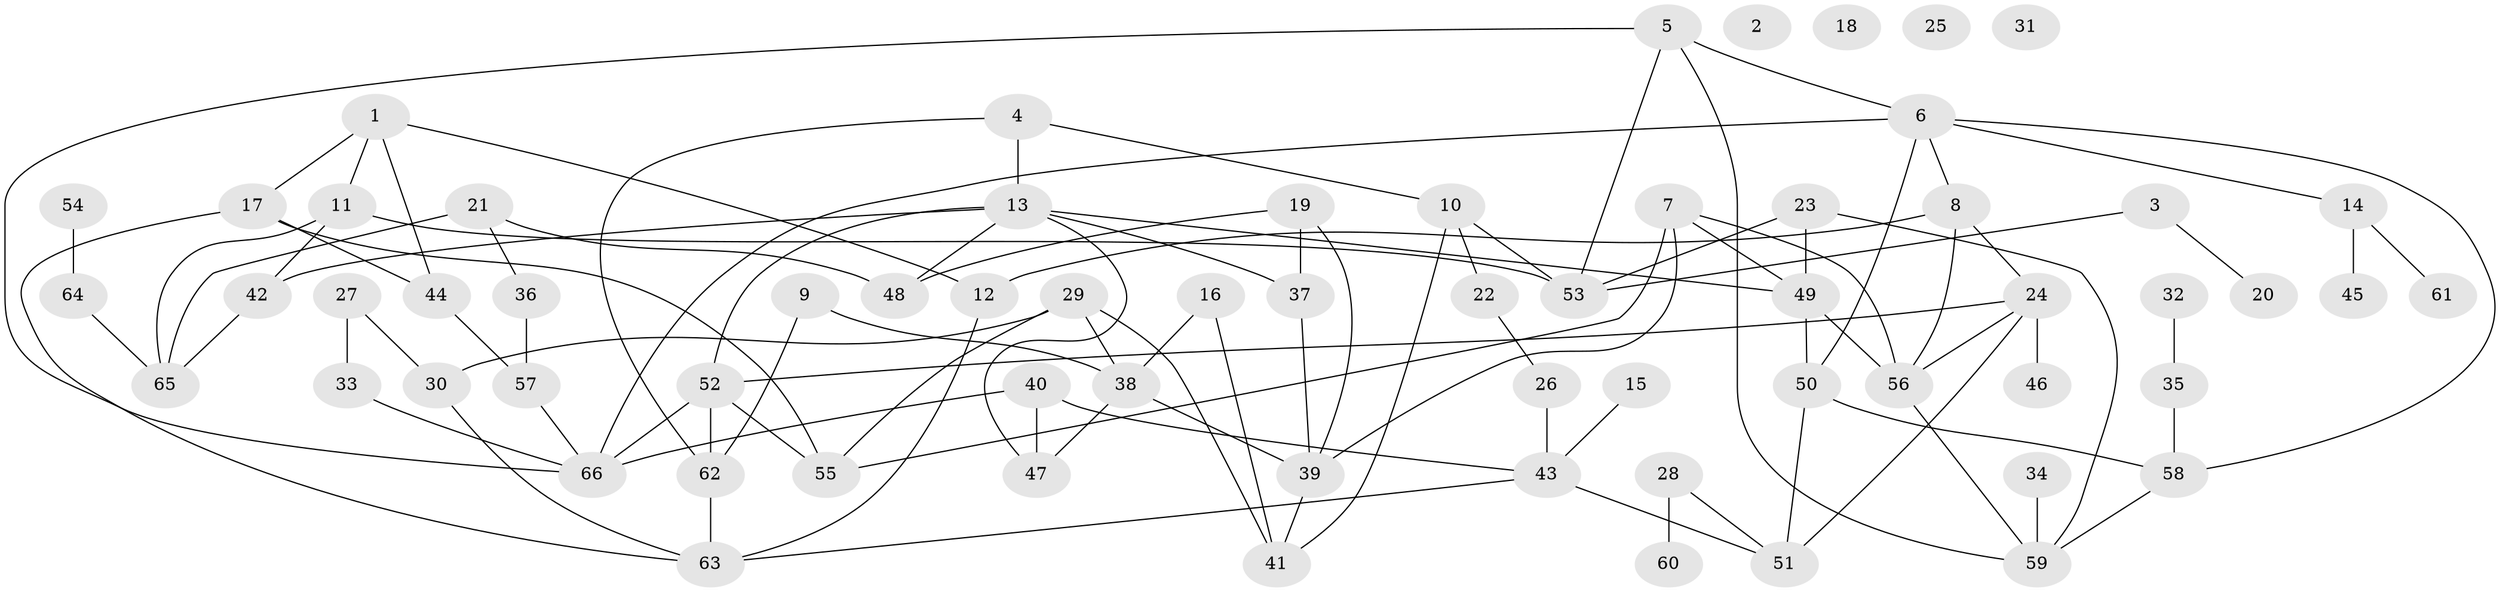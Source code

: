 // coarse degree distribution, {3: 0.25, 2: 0.0625, 4: 0.0625, 8: 0.125, 5: 0.1875, 1: 0.1875, 6: 0.125}
// Generated by graph-tools (version 1.1) at 2025/35/03/04/25 23:35:50]
// undirected, 66 vertices, 101 edges
graph export_dot {
  node [color=gray90,style=filled];
  1;
  2;
  3;
  4;
  5;
  6;
  7;
  8;
  9;
  10;
  11;
  12;
  13;
  14;
  15;
  16;
  17;
  18;
  19;
  20;
  21;
  22;
  23;
  24;
  25;
  26;
  27;
  28;
  29;
  30;
  31;
  32;
  33;
  34;
  35;
  36;
  37;
  38;
  39;
  40;
  41;
  42;
  43;
  44;
  45;
  46;
  47;
  48;
  49;
  50;
  51;
  52;
  53;
  54;
  55;
  56;
  57;
  58;
  59;
  60;
  61;
  62;
  63;
  64;
  65;
  66;
  1 -- 11;
  1 -- 12;
  1 -- 17;
  1 -- 44;
  3 -- 20;
  3 -- 53;
  4 -- 10;
  4 -- 13;
  4 -- 62;
  5 -- 6;
  5 -- 53;
  5 -- 59;
  5 -- 66;
  6 -- 8;
  6 -- 14;
  6 -- 50;
  6 -- 58;
  6 -- 66;
  7 -- 39;
  7 -- 49;
  7 -- 55;
  7 -- 56;
  8 -- 12;
  8 -- 24;
  8 -- 56;
  9 -- 38;
  9 -- 62;
  10 -- 22;
  10 -- 41;
  10 -- 53;
  11 -- 42;
  11 -- 53;
  11 -- 65;
  12 -- 63;
  13 -- 37;
  13 -- 42;
  13 -- 47;
  13 -- 48;
  13 -- 49;
  13 -- 52;
  14 -- 45;
  14 -- 61;
  15 -- 43;
  16 -- 38;
  16 -- 41;
  17 -- 44;
  17 -- 55;
  17 -- 63;
  19 -- 37;
  19 -- 39;
  19 -- 48;
  21 -- 36;
  21 -- 48;
  21 -- 65;
  22 -- 26;
  23 -- 49;
  23 -- 53;
  23 -- 59;
  24 -- 46;
  24 -- 51;
  24 -- 52;
  24 -- 56;
  26 -- 43;
  27 -- 30;
  27 -- 33;
  28 -- 51;
  28 -- 60;
  29 -- 30;
  29 -- 38;
  29 -- 41;
  29 -- 55;
  30 -- 63;
  32 -- 35;
  33 -- 66;
  34 -- 59;
  35 -- 58;
  36 -- 57;
  37 -- 39;
  38 -- 39;
  38 -- 47;
  39 -- 41;
  40 -- 43;
  40 -- 47;
  40 -- 66;
  42 -- 65;
  43 -- 51;
  43 -- 63;
  44 -- 57;
  49 -- 50;
  49 -- 56;
  50 -- 51;
  50 -- 58;
  52 -- 55;
  52 -- 62;
  52 -- 66;
  54 -- 64;
  56 -- 59;
  57 -- 66;
  58 -- 59;
  62 -- 63;
  64 -- 65;
}
